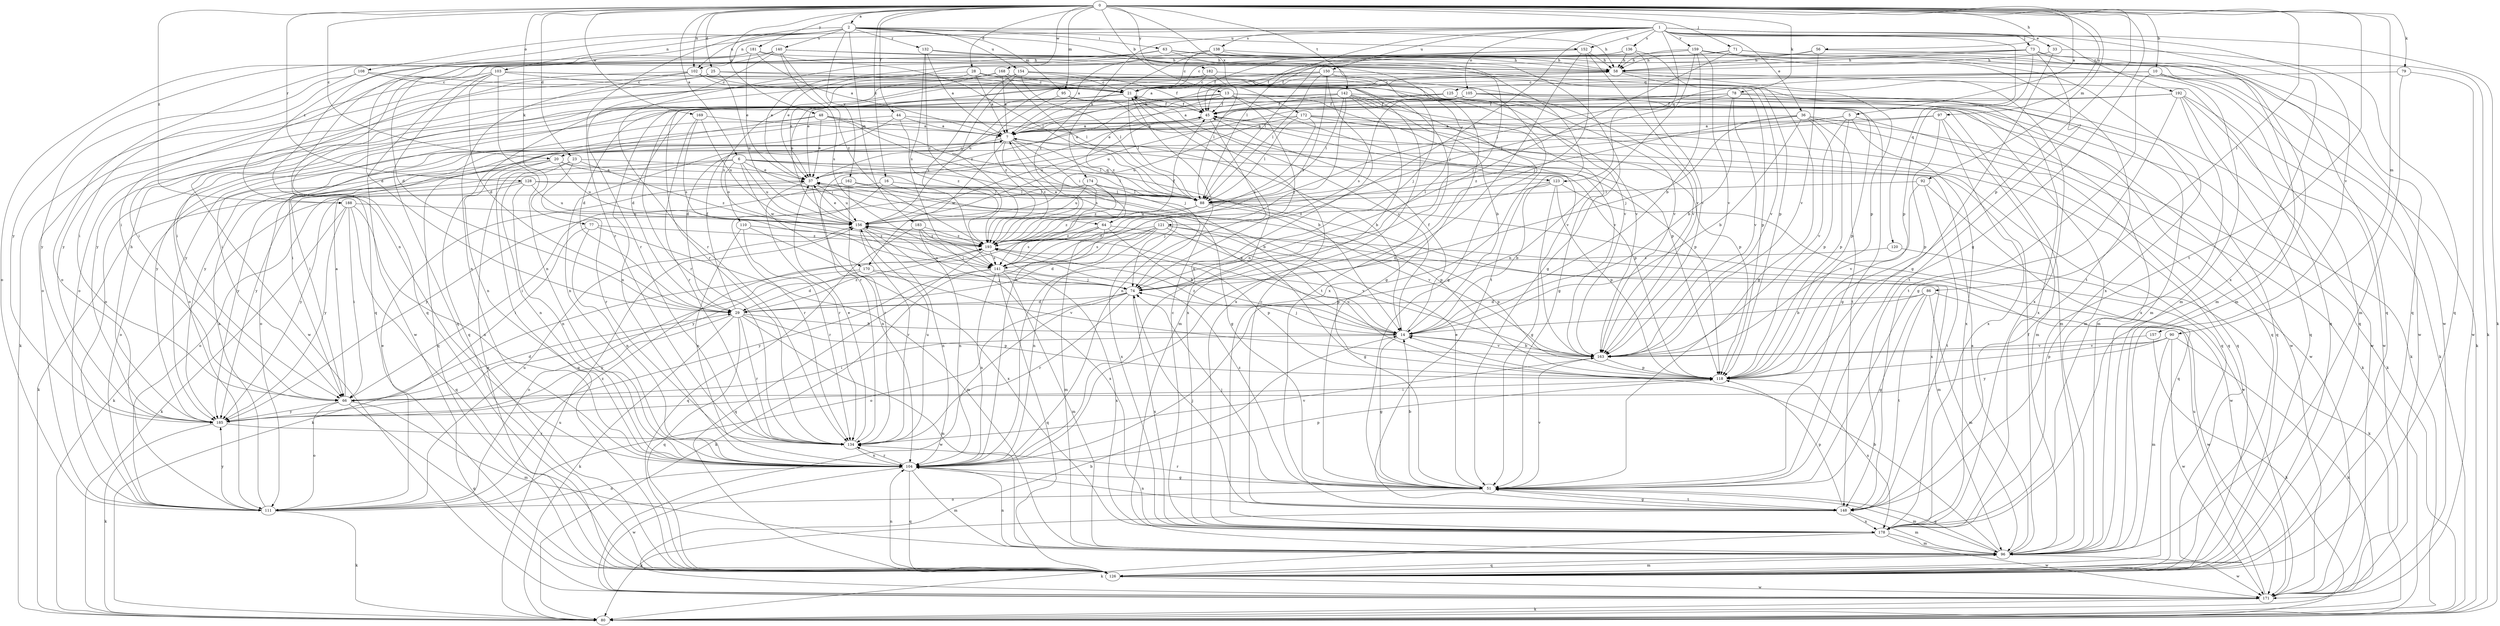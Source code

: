 strict digraph  {
0;
1;
2;
5;
6;
7;
10;
13;
14;
16;
20;
21;
23;
25;
28;
29;
33;
36;
37;
44;
45;
48;
51;
56;
58;
63;
64;
66;
71;
73;
74;
77;
78;
79;
80;
86;
88;
90;
92;
95;
96;
97;
102;
103;
104;
105;
108;
110;
111;
118;
120;
121;
123;
125;
126;
128;
132;
134;
136;
138;
140;
141;
142;
148;
150;
152;
154;
156;
157;
159;
162;
163;
168;
169;
170;
171;
172;
174;
178;
181;
182;
183;
185;
188;
192;
193;
0 -> 2  [label=a];
0 -> 5  [label=a];
0 -> 6  [label=a];
0 -> 10  [label=b];
0 -> 13  [label=b];
0 -> 16  [label=c];
0 -> 20  [label=c];
0 -> 23  [label=d];
0 -> 25  [label=d];
0 -> 28  [label=d];
0 -> 44  [label=f];
0 -> 48  [label=g];
0 -> 51  [label=g];
0 -> 56  [label=h];
0 -> 71  [label=j];
0 -> 77  [label=k];
0 -> 78  [label=k];
0 -> 79  [label=k];
0 -> 86  [label=l];
0 -> 90  [label=m];
0 -> 92  [label=m];
0 -> 95  [label=m];
0 -> 97  [label=n];
0 -> 102  [label=n];
0 -> 118  [label=p];
0 -> 128  [label=r];
0 -> 142  [label=t];
0 -> 148  [label=t];
0 -> 168  [label=w];
0 -> 169  [label=w];
0 -> 172  [label=x];
0 -> 181  [label=y];
0 -> 182  [label=y];
0 -> 188  [label=z];
1 -> 33  [label=e];
1 -> 36  [label=e];
1 -> 73  [label=j];
1 -> 80  [label=k];
1 -> 88  [label=l];
1 -> 102  [label=n];
1 -> 105  [label=o];
1 -> 120  [label=q];
1 -> 121  [label=q];
1 -> 123  [label=q];
1 -> 136  [label=s];
1 -> 138  [label=s];
1 -> 150  [label=u];
1 -> 152  [label=u];
1 -> 157  [label=v];
1 -> 159  [label=v];
1 -> 174  [label=x];
1 -> 178  [label=x];
1 -> 188  [label=z];
1 -> 192  [label=z];
2 -> 58  [label=h];
2 -> 63  [label=i];
2 -> 74  [label=j];
2 -> 95  [label=m];
2 -> 102  [label=n];
2 -> 103  [label=n];
2 -> 104  [label=n];
2 -> 108  [label=o];
2 -> 132  [label=r];
2 -> 134  [label=r];
2 -> 140  [label=s];
2 -> 152  [label=u];
2 -> 154  [label=u];
2 -> 162  [label=v];
2 -> 183  [label=y];
5 -> 7  [label=a];
5 -> 80  [label=k];
5 -> 118  [label=p];
5 -> 134  [label=r];
5 -> 163  [label=v];
5 -> 178  [label=x];
6 -> 14  [label=b];
6 -> 64  [label=i];
6 -> 80  [label=k];
6 -> 88  [label=l];
6 -> 110  [label=o];
6 -> 123  [label=q];
6 -> 156  [label=u];
6 -> 170  [label=w];
6 -> 185  [label=y];
7 -> 20  [label=c];
7 -> 58  [label=h];
7 -> 64  [label=i];
7 -> 66  [label=i];
7 -> 88  [label=l];
7 -> 111  [label=o];
7 -> 118  [label=p];
7 -> 141  [label=s];
7 -> 170  [label=w];
7 -> 193  [label=z];
10 -> 80  [label=k];
10 -> 88  [label=l];
10 -> 125  [label=q];
10 -> 126  [label=q];
10 -> 134  [label=r];
10 -> 148  [label=t];
10 -> 171  [label=w];
13 -> 29  [label=d];
13 -> 37  [label=e];
13 -> 45  [label=f];
13 -> 74  [label=j];
13 -> 96  [label=m];
13 -> 118  [label=p];
13 -> 163  [label=v];
13 -> 193  [label=z];
14 -> 21  [label=c];
14 -> 37  [label=e];
14 -> 45  [label=f];
14 -> 51  [label=g];
14 -> 66  [label=i];
14 -> 74  [label=j];
14 -> 163  [label=v];
14 -> 193  [label=z];
16 -> 80  [label=k];
16 -> 88  [label=l];
16 -> 134  [label=r];
16 -> 178  [label=x];
20 -> 37  [label=e];
20 -> 51  [label=g];
20 -> 111  [label=o];
20 -> 126  [label=q];
20 -> 156  [label=u];
20 -> 185  [label=y];
21 -> 45  [label=f];
21 -> 88  [label=l];
21 -> 104  [label=n];
21 -> 111  [label=o];
21 -> 126  [label=q];
21 -> 178  [label=x];
23 -> 37  [label=e];
23 -> 104  [label=n];
23 -> 126  [label=q];
23 -> 134  [label=r];
23 -> 193  [label=z];
25 -> 21  [label=c];
25 -> 66  [label=i];
25 -> 156  [label=u];
25 -> 163  [label=v];
25 -> 185  [label=y];
28 -> 7  [label=a];
28 -> 21  [label=c];
28 -> 37  [label=e];
28 -> 163  [label=v];
28 -> 185  [label=y];
29 -> 14  [label=b];
29 -> 45  [label=f];
29 -> 80  [label=k];
29 -> 96  [label=m];
29 -> 118  [label=p];
29 -> 126  [label=q];
29 -> 134  [label=r];
29 -> 185  [label=y];
29 -> 193  [label=z];
33 -> 51  [label=g];
33 -> 58  [label=h];
33 -> 126  [label=q];
36 -> 7  [label=a];
36 -> 14  [label=b];
36 -> 51  [label=g];
36 -> 74  [label=j];
36 -> 80  [label=k];
36 -> 118  [label=p];
36 -> 126  [label=q];
36 -> 193  [label=z];
37 -> 88  [label=l];
37 -> 104  [label=n];
37 -> 134  [label=r];
37 -> 156  [label=u];
44 -> 7  [label=a];
44 -> 14  [label=b];
44 -> 104  [label=n];
44 -> 126  [label=q];
44 -> 193  [label=z];
45 -> 7  [label=a];
45 -> 66  [label=i];
45 -> 104  [label=n];
45 -> 118  [label=p];
45 -> 126  [label=q];
45 -> 156  [label=u];
45 -> 185  [label=y];
48 -> 7  [label=a];
48 -> 14  [label=b];
48 -> 37  [label=e];
48 -> 74  [label=j];
48 -> 104  [label=n];
48 -> 185  [label=y];
51 -> 14  [label=b];
51 -> 37  [label=e];
51 -> 74  [label=j];
51 -> 96  [label=m];
51 -> 111  [label=o];
51 -> 134  [label=r];
51 -> 148  [label=t];
51 -> 163  [label=v];
51 -> 193  [label=z];
56 -> 37  [label=e];
56 -> 58  [label=h];
56 -> 80  [label=k];
56 -> 163  [label=v];
58 -> 21  [label=c];
58 -> 51  [label=g];
58 -> 126  [label=q];
58 -> 178  [label=x];
63 -> 29  [label=d];
63 -> 51  [label=g];
63 -> 58  [label=h];
63 -> 66  [label=i];
63 -> 74  [label=j];
63 -> 126  [label=q];
63 -> 148  [label=t];
64 -> 14  [label=b];
64 -> 80  [label=k];
64 -> 96  [label=m];
64 -> 118  [label=p];
64 -> 141  [label=s];
64 -> 193  [label=z];
66 -> 7  [label=a];
66 -> 29  [label=d];
66 -> 96  [label=m];
66 -> 111  [label=o];
66 -> 126  [label=q];
66 -> 185  [label=y];
71 -> 45  [label=f];
71 -> 58  [label=h];
71 -> 96  [label=m];
71 -> 104  [label=n];
71 -> 126  [label=q];
73 -> 7  [label=a];
73 -> 58  [label=h];
73 -> 96  [label=m];
73 -> 111  [label=o];
73 -> 118  [label=p];
73 -> 126  [label=q];
73 -> 148  [label=t];
74 -> 29  [label=d];
74 -> 111  [label=o];
74 -> 134  [label=r];
74 -> 156  [label=u];
74 -> 171  [label=w];
74 -> 178  [label=x];
77 -> 66  [label=i];
77 -> 96  [label=m];
77 -> 104  [label=n];
77 -> 193  [label=z];
78 -> 14  [label=b];
78 -> 45  [label=f];
78 -> 88  [label=l];
78 -> 126  [label=q];
78 -> 156  [label=u];
78 -> 163  [label=v];
78 -> 171  [label=w];
78 -> 178  [label=x];
79 -> 21  [label=c];
79 -> 96  [label=m];
79 -> 171  [label=w];
80 -> 156  [label=u];
86 -> 14  [label=b];
86 -> 29  [label=d];
86 -> 51  [label=g];
86 -> 96  [label=m];
86 -> 148  [label=t];
86 -> 171  [label=w];
88 -> 156  [label=u];
88 -> 163  [label=v];
88 -> 171  [label=w];
88 -> 193  [label=z];
90 -> 80  [label=k];
90 -> 96  [label=m];
90 -> 118  [label=p];
90 -> 163  [label=v];
90 -> 171  [label=w];
90 -> 185  [label=y];
92 -> 88  [label=l];
92 -> 126  [label=q];
92 -> 148  [label=t];
92 -> 163  [label=v];
95 -> 45  [label=f];
95 -> 163  [label=v];
95 -> 193  [label=z];
96 -> 7  [label=a];
96 -> 14  [label=b];
96 -> 45  [label=f];
96 -> 51  [label=g];
96 -> 104  [label=n];
96 -> 126  [label=q];
96 -> 171  [label=w];
97 -> 7  [label=a];
97 -> 29  [label=d];
97 -> 96  [label=m];
97 -> 118  [label=p];
97 -> 178  [label=x];
102 -> 21  [label=c];
102 -> 104  [label=n];
102 -> 111  [label=o];
102 -> 118  [label=p];
102 -> 171  [label=w];
102 -> 178  [label=x];
103 -> 21  [label=c];
103 -> 29  [label=d];
103 -> 80  [label=k];
103 -> 104  [label=n];
103 -> 126  [label=q];
103 -> 148  [label=t];
103 -> 163  [label=v];
103 -> 171  [label=w];
104 -> 51  [label=g];
104 -> 96  [label=m];
104 -> 118  [label=p];
104 -> 126  [label=q];
104 -> 134  [label=r];
104 -> 171  [label=w];
105 -> 37  [label=e];
105 -> 45  [label=f];
105 -> 80  [label=k];
105 -> 96  [label=m];
105 -> 118  [label=p];
105 -> 141  [label=s];
105 -> 185  [label=y];
108 -> 21  [label=c];
108 -> 51  [label=g];
108 -> 66  [label=i];
108 -> 185  [label=y];
110 -> 104  [label=n];
110 -> 134  [label=r];
110 -> 178  [label=x];
110 -> 193  [label=z];
111 -> 7  [label=a];
111 -> 37  [label=e];
111 -> 80  [label=k];
111 -> 104  [label=n];
111 -> 156  [label=u];
111 -> 185  [label=y];
111 -> 193  [label=z];
118 -> 66  [label=i];
118 -> 156  [label=u];
118 -> 178  [label=x];
120 -> 80  [label=k];
120 -> 141  [label=s];
121 -> 29  [label=d];
121 -> 51  [label=g];
121 -> 96  [label=m];
121 -> 104  [label=n];
121 -> 118  [label=p];
121 -> 141  [label=s];
121 -> 185  [label=y];
121 -> 193  [label=z];
123 -> 14  [label=b];
123 -> 51  [label=g];
123 -> 88  [label=l];
123 -> 118  [label=p];
123 -> 171  [label=w];
123 -> 193  [label=z];
125 -> 7  [label=a];
125 -> 45  [label=f];
125 -> 66  [label=i];
125 -> 96  [label=m];
125 -> 126  [label=q];
126 -> 96  [label=m];
126 -> 104  [label=n];
126 -> 171  [label=w];
128 -> 88  [label=l];
128 -> 104  [label=n];
128 -> 111  [label=o];
128 -> 118  [label=p];
128 -> 156  [label=u];
128 -> 185  [label=y];
132 -> 7  [label=a];
132 -> 58  [label=h];
132 -> 118  [label=p];
132 -> 141  [label=s];
132 -> 193  [label=z];
134 -> 37  [label=e];
134 -> 104  [label=n];
134 -> 156  [label=u];
134 -> 163  [label=v];
136 -> 37  [label=e];
136 -> 58  [label=h];
136 -> 118  [label=p];
136 -> 134  [label=r];
136 -> 163  [label=v];
138 -> 7  [label=a];
138 -> 21  [label=c];
138 -> 58  [label=h];
138 -> 171  [label=w];
138 -> 193  [label=z];
140 -> 29  [label=d];
140 -> 58  [label=h];
140 -> 126  [label=q];
140 -> 134  [label=r];
140 -> 141  [label=s];
140 -> 178  [label=x];
140 -> 193  [label=z];
141 -> 74  [label=j];
141 -> 80  [label=k];
141 -> 96  [label=m];
141 -> 104  [label=n];
141 -> 126  [label=q];
141 -> 178  [label=x];
141 -> 185  [label=y];
142 -> 14  [label=b];
142 -> 37  [label=e];
142 -> 45  [label=f];
142 -> 51  [label=g];
142 -> 88  [label=l];
142 -> 96  [label=m];
142 -> 104  [label=n];
142 -> 111  [label=o];
142 -> 134  [label=r];
142 -> 148  [label=t];
142 -> 171  [label=w];
148 -> 21  [label=c];
148 -> 51  [label=g];
148 -> 74  [label=j];
148 -> 80  [label=k];
148 -> 96  [label=m];
148 -> 104  [label=n];
148 -> 118  [label=p];
148 -> 178  [label=x];
150 -> 21  [label=c];
150 -> 37  [label=e];
150 -> 66  [label=i];
150 -> 74  [label=j];
150 -> 88  [label=l];
150 -> 96  [label=m];
150 -> 104  [label=n];
150 -> 141  [label=s];
152 -> 45  [label=f];
152 -> 58  [label=h];
152 -> 74  [label=j];
152 -> 88  [label=l];
152 -> 104  [label=n];
152 -> 163  [label=v];
154 -> 21  [label=c];
154 -> 45  [label=f];
154 -> 88  [label=l];
154 -> 111  [label=o];
154 -> 141  [label=s];
154 -> 163  [label=v];
154 -> 193  [label=z];
156 -> 37  [label=e];
156 -> 104  [label=n];
156 -> 134  [label=r];
156 -> 178  [label=x];
156 -> 193  [label=z];
157 -> 80  [label=k];
157 -> 163  [label=v];
159 -> 14  [label=b];
159 -> 21  [label=c];
159 -> 45  [label=f];
159 -> 58  [label=h];
159 -> 96  [label=m];
159 -> 104  [label=n];
159 -> 148  [label=t];
159 -> 163  [label=v];
159 -> 178  [label=x];
162 -> 66  [label=i];
162 -> 74  [label=j];
162 -> 88  [label=l];
162 -> 134  [label=r];
163 -> 14  [label=b];
163 -> 118  [label=p];
168 -> 7  [label=a];
168 -> 21  [label=c];
168 -> 51  [label=g];
168 -> 88  [label=l];
168 -> 141  [label=s];
168 -> 156  [label=u];
169 -> 7  [label=a];
169 -> 134  [label=r];
169 -> 141  [label=s];
169 -> 156  [label=u];
170 -> 29  [label=d];
170 -> 74  [label=j];
170 -> 111  [label=o];
170 -> 163  [label=v];
171 -> 14  [label=b];
171 -> 80  [label=k];
171 -> 156  [label=u];
172 -> 7  [label=a];
172 -> 88  [label=l];
172 -> 118  [label=p];
172 -> 126  [label=q];
172 -> 141  [label=s];
172 -> 156  [label=u];
172 -> 171  [label=w];
174 -> 88  [label=l];
174 -> 156  [label=u];
174 -> 178  [label=x];
174 -> 185  [label=y];
174 -> 193  [label=z];
178 -> 21  [label=c];
178 -> 80  [label=k];
178 -> 96  [label=m];
178 -> 171  [label=w];
181 -> 7  [label=a];
181 -> 37  [label=e];
181 -> 58  [label=h];
181 -> 88  [label=l];
181 -> 111  [label=o];
181 -> 185  [label=y];
182 -> 21  [label=c];
182 -> 88  [label=l];
182 -> 156  [label=u];
182 -> 163  [label=v];
183 -> 74  [label=j];
183 -> 104  [label=n];
183 -> 126  [label=q];
183 -> 163  [label=v];
183 -> 193  [label=z];
185 -> 58  [label=h];
185 -> 80  [label=k];
185 -> 134  [label=r];
188 -> 66  [label=i];
188 -> 80  [label=k];
188 -> 104  [label=n];
188 -> 126  [label=q];
188 -> 156  [label=u];
188 -> 185  [label=y];
192 -> 29  [label=d];
192 -> 45  [label=f];
192 -> 51  [label=g];
192 -> 80  [label=k];
192 -> 126  [label=q];
192 -> 171  [label=w];
192 -> 178  [label=x];
193 -> 7  [label=a];
193 -> 45  [label=f];
193 -> 118  [label=p];
193 -> 126  [label=q];
193 -> 141  [label=s];
}
